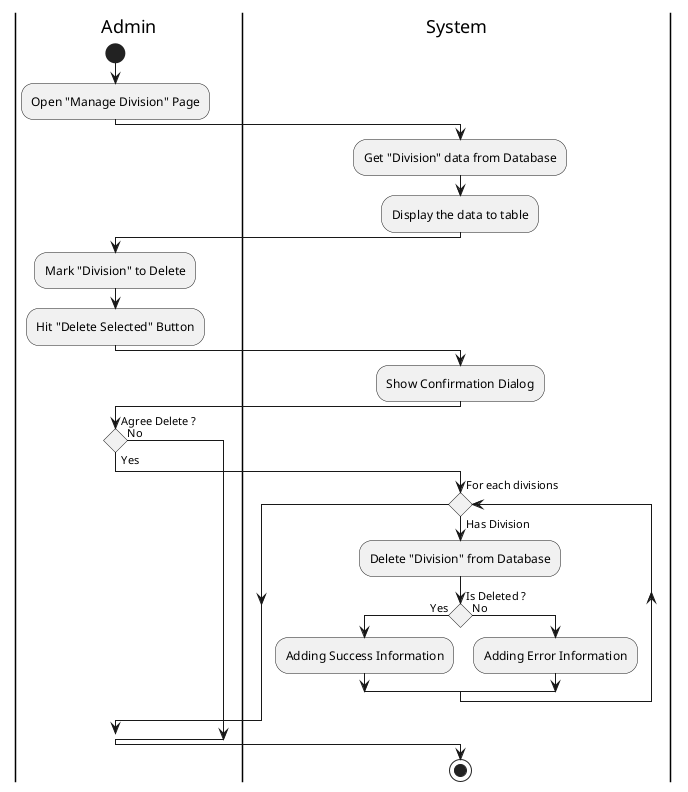 @startuml DeleteDivision

skinparam ConditionEndStyle hline
skinparam conditionStyle diamond
skinparam Monochrome true
skinparam Shadowing false

|Admin|
start
:Open "Manage Division" Page;

|System|
:Get "Division" data from Database;
:Display the data to table;

|Admin|
:Mark "Division" to Delete;
:Hit "Delete Selected" Button;

|System|
:Show Confirmation Dialog;

|Admin|
if (Agree Delete ?) then (No)
else (Yes)
    |System|
    while(For each divisions) is (Has Division)
        :Delete "Division" from Database;
        |System|
        if (Is Deleted ?) then (Yes)
            :Adding Success Information;
        else (No)
            :Adding Error Information;
        endif
    endwhile
endif
stop

@enduml
